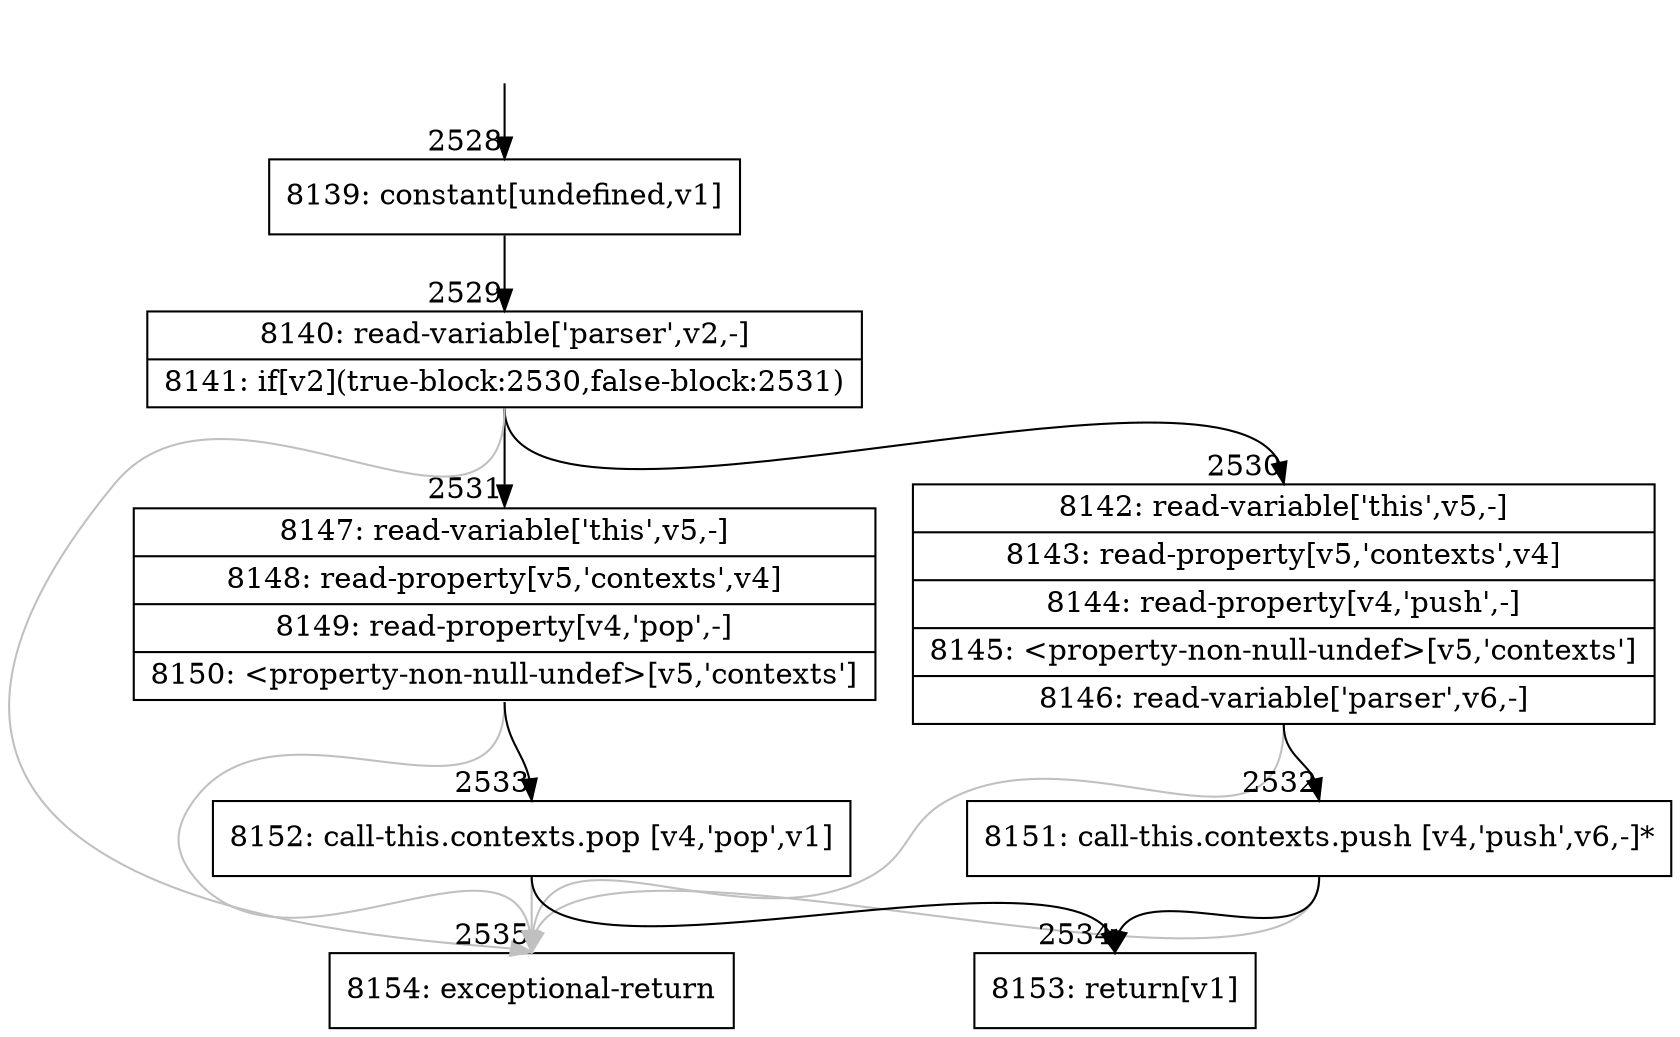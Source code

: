 digraph {
rankdir="TD"
BB_entry156[shape=none,label=""];
BB_entry156 -> BB2528 [tailport=s, headport=n, headlabel="    2528"]
BB2528 [shape=record label="{8139: constant[undefined,v1]}" ] 
BB2528 -> BB2529 [tailport=s, headport=n, headlabel="      2529"]
BB2529 [shape=record label="{8140: read-variable['parser',v2,-]|8141: if[v2](true-block:2530,false-block:2531)}" ] 
BB2529 -> BB2530 [tailport=s, headport=n, headlabel="      2530"]
BB2529 -> BB2531 [tailport=s, headport=n, headlabel="      2531"]
BB2529 -> BB2535 [tailport=s, headport=n, color=gray, headlabel="      2535"]
BB2530 [shape=record label="{8142: read-variable['this',v5,-]|8143: read-property[v5,'contexts',v4]|8144: read-property[v4,'push',-]|8145: \<property-non-null-undef\>[v5,'contexts']|8146: read-variable['parser',v6,-]}" ] 
BB2530 -> BB2532 [tailport=s, headport=n, headlabel="      2532"]
BB2530 -> BB2535 [tailport=s, headport=n, color=gray]
BB2531 [shape=record label="{8147: read-variable['this',v5,-]|8148: read-property[v5,'contexts',v4]|8149: read-property[v4,'pop',-]|8150: \<property-non-null-undef\>[v5,'contexts']}" ] 
BB2531 -> BB2533 [tailport=s, headport=n, headlabel="      2533"]
BB2531 -> BB2535 [tailport=s, headport=n, color=gray]
BB2532 [shape=record label="{8151: call-this.contexts.push [v4,'push',v6,-]*}" ] 
BB2532 -> BB2534 [tailport=s, headport=n, headlabel="      2534"]
BB2532 -> BB2535 [tailport=s, headport=n, color=gray]
BB2533 [shape=record label="{8152: call-this.contexts.pop [v4,'pop',v1]}" ] 
BB2533 -> BB2534 [tailport=s, headport=n]
BB2533 -> BB2535 [tailport=s, headport=n, color=gray]
BB2534 [shape=record label="{8153: return[v1]}" ] 
BB2535 [shape=record label="{8154: exceptional-return}" ] 
//#$~ 2798
}
